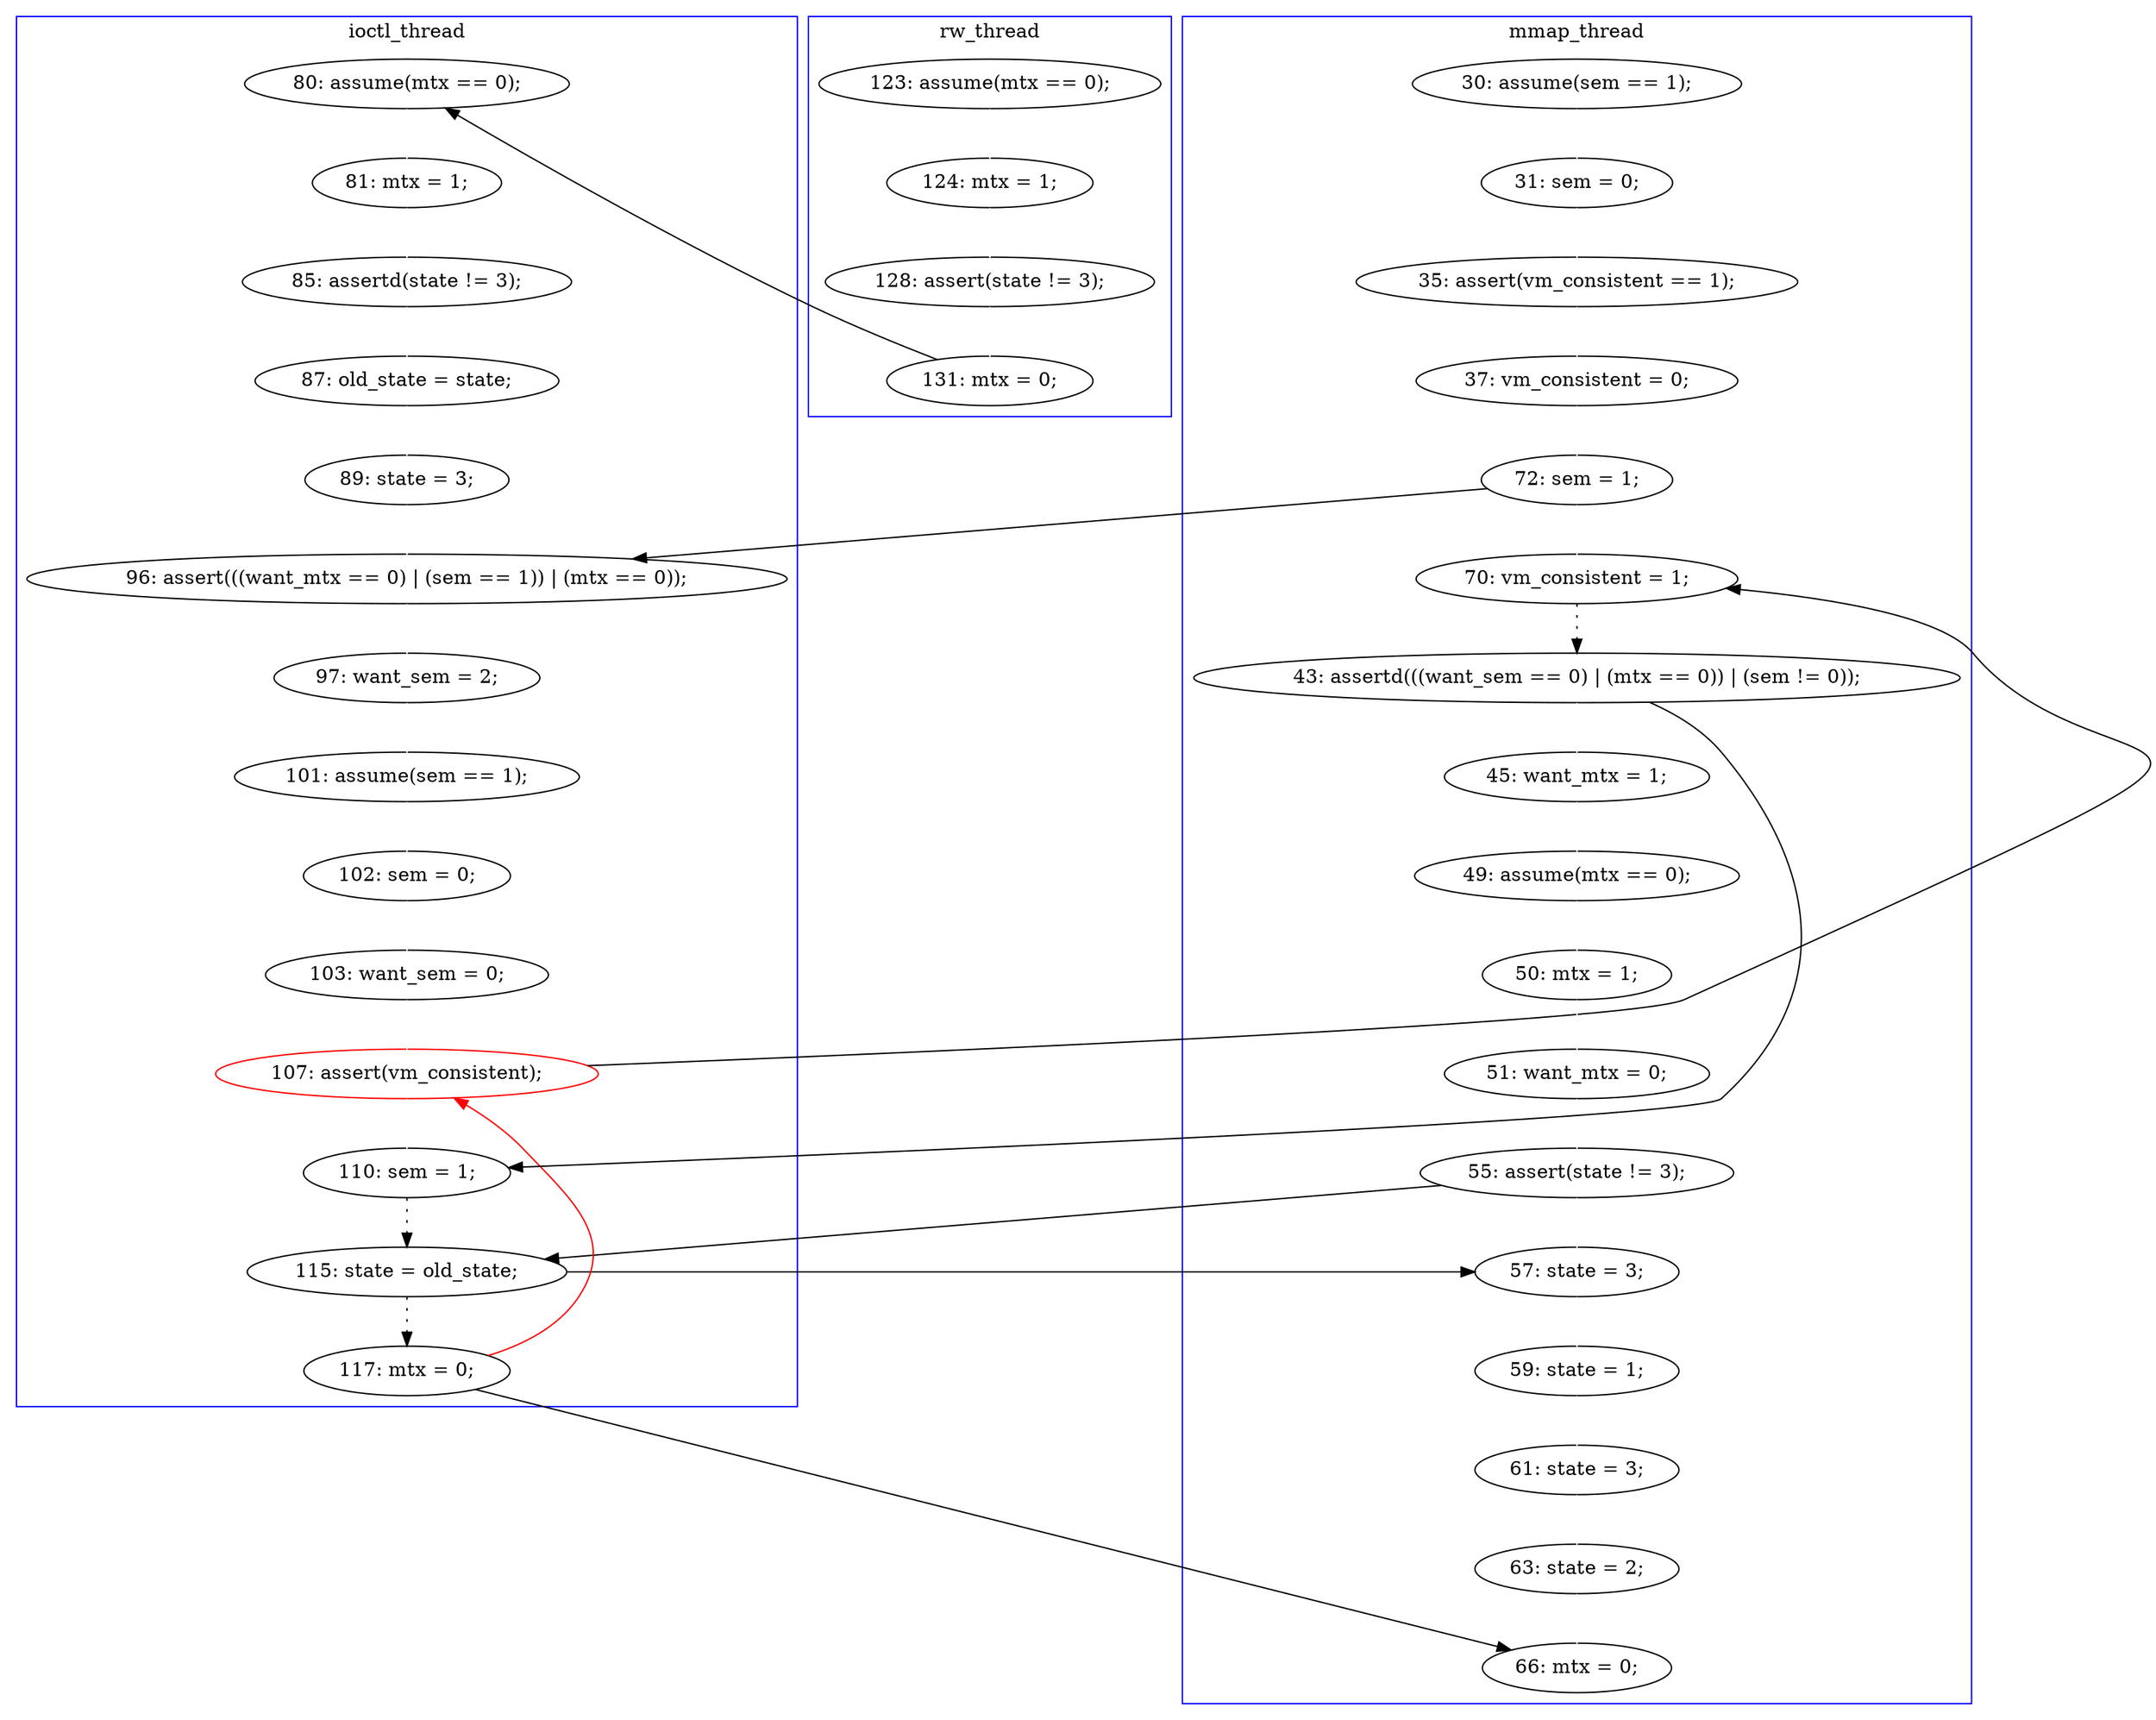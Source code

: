 digraph Counterexample {
	43 -> 46 [color = white, style = solid]
	44 -> 46 [color = black, style = solid, constraint = false]
	28 -> 30 [color = white, style = solid]
	41 -> 43 [color = white, style = solid]
	19 -> 20 [color = white, style = solid]
	26 -> 28 [color = white, style = solid]
	42 -> 44 [color = black, style = dotted]
	35 -> 36 [color = black, style = solid, constraint = false]
	40 -> 41 [color = white, style = solid]
	44 -> 45 [color = black, style = dotted]
	35 -> 42 [color = white, style = solid]
	37 -> 42 [color = black, style = solid, constraint = false]
	23 -> 25 [color = white, style = solid]
	31 -> 32 [color = white, style = solid]
	45 -> 35 [color = red, style = solid, constraint = false]
	25 -> 26 [color = white, style = solid]
	34 -> 35 [color = white, style = solid]
	18 -> 21 [color = white, style = solid]
	13 -> 14 [color = white, style = solid]
	37 -> 38 [color = white, style = solid]
	38 -> 39 [color = white, style = solid]
	30 -> 31 [color = white, style = solid]
	46 -> 47 [color = white, style = solid]
	47 -> 49 [color = white, style = solid]
	36 -> 37 [color = black, style = dotted]
	14 -> 18 [color = white, style = solid]
	16 -> 19 [color = white, style = solid]
	24 -> 30 [color = black, style = solid, constraint = false]
	50 -> 51 [color = white, style = solid]
	22 -> 23 [color = white, style = solid]
	21 -> 24 [color = white, style = solid]
	15 -> 16 [color = white, style = solid]
	24 -> 36 [color = white, style = solid]
	32 -> 33 [color = white, style = solid]
	39 -> 40 [color = white, style = solid]
	20 -> 22 [color = black, style = solid, constraint = false]
	43 -> 44 [color = black, style = solid, constraint = false]
	45 -> 51 [color = black, style = solid, constraint = false]
	33 -> 34 [color = white, style = solid]
	49 -> 50 [color = white, style = solid]
	subgraph cluster3 {
		label = rw_thread
		color = blue
		16  [label = "124: mtx = 1;"]
		19  [label = "128: assert(state != 3);"]
		15  [label = "123: assume(mtx == 0);"]
		20  [label = "131: mtx = 0;"]
	}
	subgraph cluster1 {
		label = mmap_thread
		color = blue
		40  [label = "50: mtx = 1;"]
		46  [label = "57: state = 3;"]
		13  [label = "30: assume(sem == 1);"]
		37  [label = "43: assertd(((want_sem == 0) | (mtx == 0)) | (sem != 0));"]
		14  [label = "31: sem = 0;"]
		51  [label = "66: mtx = 0;"]
		38  [label = "45: want_mtx = 1;"]
		49  [label = "61: state = 3;"]
		47  [label = "59: state = 1;"]
		41  [label = "51: want_mtx = 0;"]
		36  [label = "70: vm_consistent = 1;"]
		39  [label = "49: assume(mtx == 0);"]
		24  [label = "72: sem = 1;"]
		50  [label = "63: state = 2;"]
		43  [label = "55: assert(state != 3);"]
		21  [label = "37: vm_consistent = 0;"]
		18  [label = "35: assert(vm_consistent == 1);"]
	}
	subgraph cluster2 {
		label = ioctl_thread
		color = blue
		35  [label = "107: assert(vm_consistent);", color = red]
		34  [label = "103: want_sem = 0;"]
		30  [label = "96: assert(((want_mtx == 0) | (sem == 1)) | (mtx == 0));"]
		25  [label = "85: assertd(state != 3);"]
		44  [label = "115: state = old_state;"]
		26  [label = "87: old_state = state;"]
		45  [label = "117: mtx = 0;"]
		31  [label = "97: want_sem = 2;"]
		32  [label = "101: assume(sem == 1);"]
		33  [label = "102: sem = 0;"]
		42  [label = "110: sem = 1;"]
		28  [label = "89: state = 3;"]
		22  [label = "80: assume(mtx == 0);"]
		23  [label = "81: mtx = 1;"]
	}
}